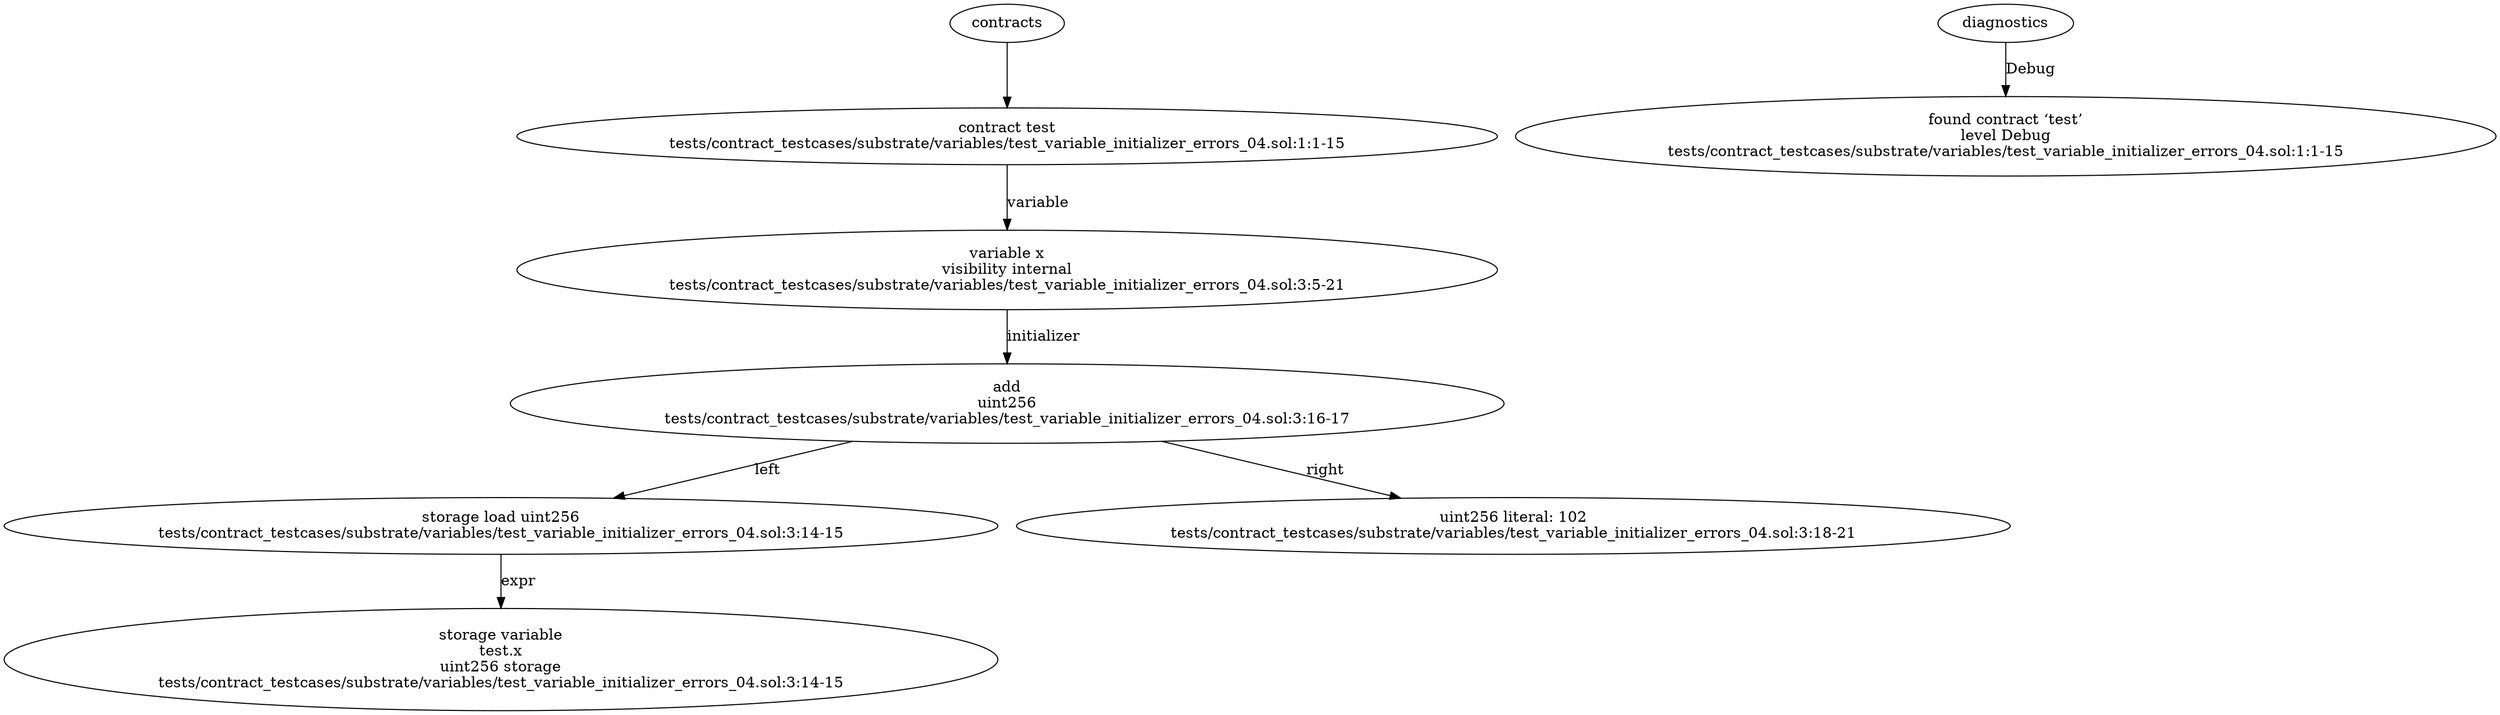 strict digraph "tests/contract_testcases/substrate/variables/test_variable_initializer_errors_04.sol" {
	contract [label="contract test\ntests/contract_testcases/substrate/variables/test_variable_initializer_errors_04.sol:1:1-15"]
	var [label="variable x\nvisibility internal\ntests/contract_testcases/substrate/variables/test_variable_initializer_errors_04.sol:3:5-21"]
	add [label="add\nuint256\ntests/contract_testcases/substrate/variables/test_variable_initializer_errors_04.sol:3:16-17"]
	storage_load [label="storage load uint256\ntests/contract_testcases/substrate/variables/test_variable_initializer_errors_04.sol:3:14-15"]
	storage_var [label="storage variable\ntest.x\nuint256 storage\ntests/contract_testcases/substrate/variables/test_variable_initializer_errors_04.sol:3:14-15"]
	number_literal [label="uint256 literal: 102\ntests/contract_testcases/substrate/variables/test_variable_initializer_errors_04.sol:3:18-21"]
	diagnostic [label="found contract ‘test’\nlevel Debug\ntests/contract_testcases/substrate/variables/test_variable_initializer_errors_04.sol:1:1-15"]
	contracts -> contract
	contract -> var [label="variable"]
	var -> add [label="initializer"]
	add -> storage_load [label="left"]
	storage_load -> storage_var [label="expr"]
	add -> number_literal [label="right"]
	diagnostics -> diagnostic [label="Debug"]
}
